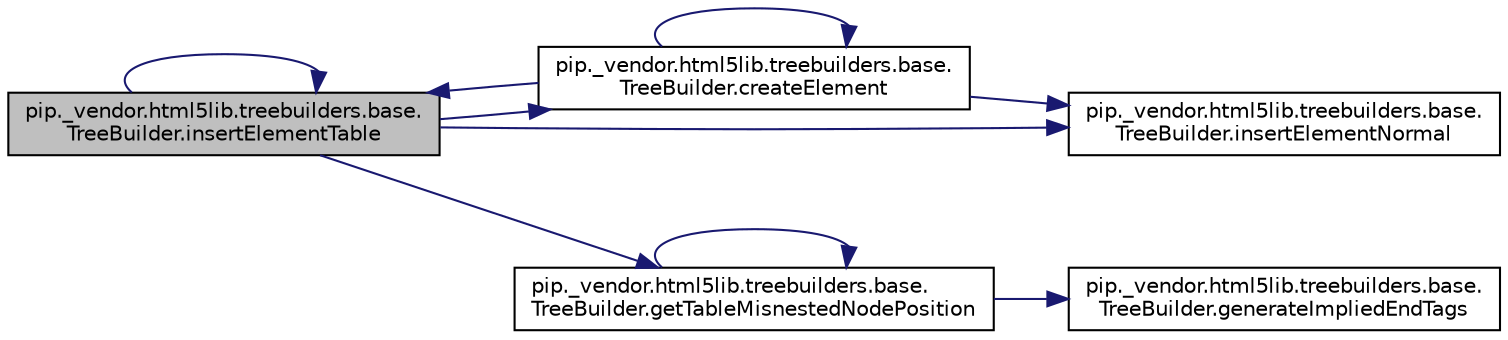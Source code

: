 digraph "pip._vendor.html5lib.treebuilders.base.TreeBuilder.insertElementTable"
{
 // LATEX_PDF_SIZE
  edge [fontname="Helvetica",fontsize="10",labelfontname="Helvetica",labelfontsize="10"];
  node [fontname="Helvetica",fontsize="10",shape=record];
  rankdir="LR";
  Node1 [label="pip._vendor.html5lib.treebuilders.base.\lTreeBuilder.insertElementTable",height=0.2,width=0.4,color="black", fillcolor="grey75", style="filled", fontcolor="black",tooltip=" "];
  Node1 -> Node2 [color="midnightblue",fontsize="10",style="solid",fontname="Helvetica"];
  Node2 [label="pip._vendor.html5lib.treebuilders.base.\lTreeBuilder.createElement",height=0.2,width=0.4,color="black", fillcolor="white", style="filled",URL="$dc/d32/classpip_1_1__vendor_1_1html5lib_1_1treebuilders_1_1base_1_1_tree_builder.html#adfd2e95ee4afee8688b4da9197ca253d",tooltip=" "];
  Node2 -> Node2 [color="midnightblue",fontsize="10",style="solid",fontname="Helvetica"];
  Node2 -> Node3 [color="midnightblue",fontsize="10",style="solid",fontname="Helvetica"];
  Node3 [label="pip._vendor.html5lib.treebuilders.base.\lTreeBuilder.insertElementNormal",height=0.2,width=0.4,color="black", fillcolor="white", style="filled",URL="$dc/d32/classpip_1_1__vendor_1_1html5lib_1_1treebuilders_1_1base_1_1_tree_builder.html#a60e277927229d1cca5bc169918440739",tooltip=" "];
  Node2 -> Node1 [color="midnightblue",fontsize="10",style="solid",fontname="Helvetica"];
  Node1 -> Node4 [color="midnightblue",fontsize="10",style="solid",fontname="Helvetica"];
  Node4 [label="pip._vendor.html5lib.treebuilders.base.\lTreeBuilder.getTableMisnestedNodePosition",height=0.2,width=0.4,color="black", fillcolor="white", style="filled",URL="$dc/d32/classpip_1_1__vendor_1_1html5lib_1_1treebuilders_1_1base_1_1_tree_builder.html#aa89a38b3beeaae6fd5fb35e55cc061c3",tooltip=" "];
  Node4 -> Node5 [color="midnightblue",fontsize="10",style="solid",fontname="Helvetica"];
  Node5 [label="pip._vendor.html5lib.treebuilders.base.\lTreeBuilder.generateImpliedEndTags",height=0.2,width=0.4,color="black", fillcolor="white", style="filled",URL="$dc/d32/classpip_1_1__vendor_1_1html5lib_1_1treebuilders_1_1base_1_1_tree_builder.html#adc611ab24a9f006a5c5639eb4932b3a5",tooltip=" "];
  Node4 -> Node4 [color="midnightblue",fontsize="10",style="solid",fontname="Helvetica"];
  Node1 -> Node3 [color="midnightblue",fontsize="10",style="solid",fontname="Helvetica"];
  Node1 -> Node1 [color="midnightblue",fontsize="10",style="solid",fontname="Helvetica"];
}
